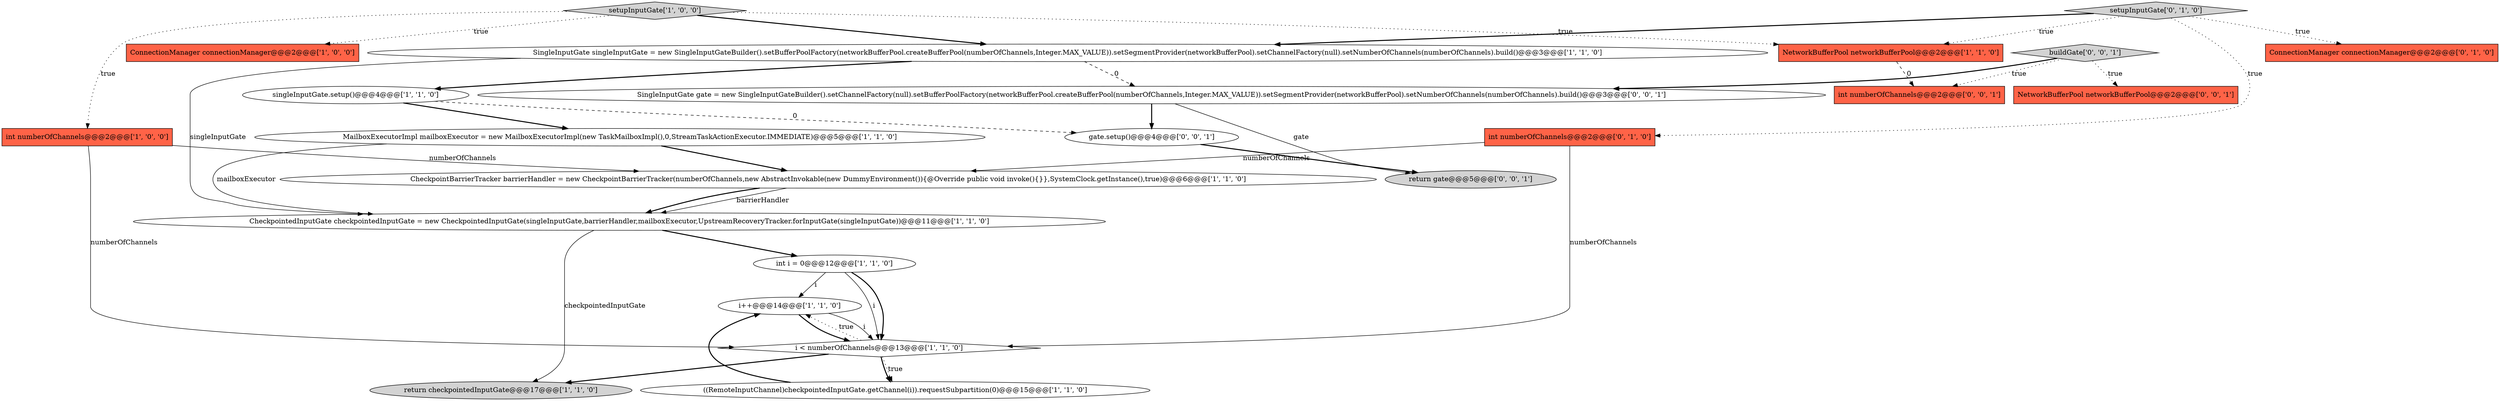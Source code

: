 digraph {
2 [style = filled, label = "i++@@@14@@@['1', '1', '0']", fillcolor = white, shape = ellipse image = "AAA0AAABBB1BBB"];
21 [style = filled, label = "buildGate['0', '0', '1']", fillcolor = lightgray, shape = diamond image = "AAA0AAABBB3BBB"];
17 [style = filled, label = "return gate@@@5@@@['0', '0', '1']", fillcolor = lightgray, shape = ellipse image = "AAA0AAABBB3BBB"];
4 [style = filled, label = "int numberOfChannels@@@2@@@['1', '0', '0']", fillcolor = tomato, shape = box image = "AAA0AAABBB1BBB"];
3 [style = filled, label = "MailboxExecutorImpl mailboxExecutor = new MailboxExecutorImpl(new TaskMailboxImpl(),0,StreamTaskActionExecutor.IMMEDIATE)@@@5@@@['1', '1', '0']", fillcolor = white, shape = ellipse image = "AAA0AAABBB1BBB"];
0 [style = filled, label = "i < numberOfChannels@@@13@@@['1', '1', '0']", fillcolor = white, shape = diamond image = "AAA0AAABBB1BBB"];
8 [style = filled, label = "setupInputGate['1', '0', '0']", fillcolor = lightgray, shape = diamond image = "AAA0AAABBB1BBB"];
15 [style = filled, label = "setupInputGate['0', '1', '0']", fillcolor = lightgray, shape = diamond image = "AAA0AAABBB2BBB"];
13 [style = filled, label = "SingleInputGate singleInputGate = new SingleInputGateBuilder().setBufferPoolFactory(networkBufferPool.createBufferPool(numberOfChannels,Integer.MAX_VALUE)).setSegmentProvider(networkBufferPool).setChannelFactory(null).setNumberOfChannels(numberOfChannels).build()@@@3@@@['1', '1', '0']", fillcolor = white, shape = ellipse image = "AAA0AAABBB1BBB"];
19 [style = filled, label = "NetworkBufferPool networkBufferPool@@@2@@@['0', '0', '1']", fillcolor = tomato, shape = box image = "AAA0AAABBB3BBB"];
12 [style = filled, label = "CheckpointBarrierTracker barrierHandler = new CheckpointBarrierTracker(numberOfChannels,new AbstractInvokable(new DummyEnvironment()){@Override public void invoke(){}},SystemClock.getInstance(),true)@@@6@@@['1', '1', '0']", fillcolor = white, shape = ellipse image = "AAA0AAABBB1BBB"];
5 [style = filled, label = "return checkpointedInputGate@@@17@@@['1', '1', '0']", fillcolor = lightgray, shape = ellipse image = "AAA0AAABBB1BBB"];
1 [style = filled, label = "((RemoteInputChannel)checkpointedInputGate.getChannel(i)).requestSubpartition(0)@@@15@@@['1', '1', '0']", fillcolor = white, shape = ellipse image = "AAA0AAABBB1BBB"];
20 [style = filled, label = "gate.setup()@@@4@@@['0', '0', '1']", fillcolor = white, shape = ellipse image = "AAA0AAABBB3BBB"];
22 [style = filled, label = "int numberOfChannels@@@2@@@['0', '0', '1']", fillcolor = tomato, shape = box image = "AAA0AAABBB3BBB"];
7 [style = filled, label = "CheckpointedInputGate checkpointedInputGate = new CheckpointedInputGate(singleInputGate,barrierHandler,mailboxExecutor,UpstreamRecoveryTracker.forInputGate(singleInputGate))@@@11@@@['1', '1', '0']", fillcolor = white, shape = ellipse image = "AAA0AAABBB1BBB"];
14 [style = filled, label = "int numberOfChannels@@@2@@@['0', '1', '0']", fillcolor = tomato, shape = box image = "AAA0AAABBB2BBB"];
18 [style = filled, label = "SingleInputGate gate = new SingleInputGateBuilder().setChannelFactory(null).setBufferPoolFactory(networkBufferPool.createBufferPool(numberOfChannels,Integer.MAX_VALUE)).setSegmentProvider(networkBufferPool).setNumberOfChannels(numberOfChannels).build()@@@3@@@['0', '0', '1']", fillcolor = white, shape = ellipse image = "AAA0AAABBB3BBB"];
9 [style = filled, label = "ConnectionManager connectionManager@@@2@@@['1', '0', '0']", fillcolor = tomato, shape = box image = "AAA0AAABBB1BBB"];
11 [style = filled, label = "NetworkBufferPool networkBufferPool@@@2@@@['1', '1', '0']", fillcolor = tomato, shape = box image = "AAA0AAABBB1BBB"];
16 [style = filled, label = "ConnectionManager connectionManager@@@2@@@['0', '1', '0']", fillcolor = tomato, shape = box image = "AAA0AAABBB2BBB"];
6 [style = filled, label = "singleInputGate.setup()@@@4@@@['1', '1', '0']", fillcolor = white, shape = ellipse image = "AAA0AAABBB1BBB"];
10 [style = filled, label = "int i = 0@@@12@@@['1', '1', '0']", fillcolor = white, shape = ellipse image = "AAA0AAABBB1BBB"];
3->7 [style = solid, label="mailboxExecutor"];
0->2 [style = dotted, label="true"];
18->17 [style = solid, label="gate"];
12->7 [style = bold, label=""];
8->11 [style = dotted, label="true"];
12->7 [style = solid, label="barrierHandler"];
14->12 [style = solid, label="numberOfChannels"];
0->1 [style = dotted, label="true"];
18->20 [style = bold, label=""];
13->18 [style = dashed, label="0"];
6->20 [style = dashed, label="0"];
7->10 [style = bold, label=""];
13->7 [style = solid, label="singleInputGate"];
13->6 [style = bold, label=""];
2->0 [style = solid, label="i"];
21->22 [style = dotted, label="true"];
15->11 [style = dotted, label="true"];
4->0 [style = solid, label="numberOfChannels"];
7->5 [style = solid, label="checkpointedInputGate"];
0->1 [style = bold, label=""];
11->22 [style = dashed, label="0"];
14->0 [style = solid, label="numberOfChannels"];
10->0 [style = solid, label="i"];
3->12 [style = bold, label=""];
21->18 [style = bold, label=""];
6->3 [style = bold, label=""];
8->13 [style = bold, label=""];
15->13 [style = bold, label=""];
21->19 [style = dotted, label="true"];
20->17 [style = bold, label=""];
15->16 [style = dotted, label="true"];
10->2 [style = solid, label="i"];
2->0 [style = bold, label=""];
0->5 [style = bold, label=""];
15->14 [style = dotted, label="true"];
4->12 [style = solid, label="numberOfChannels"];
8->4 [style = dotted, label="true"];
1->2 [style = bold, label=""];
10->0 [style = bold, label=""];
8->9 [style = dotted, label="true"];
}
